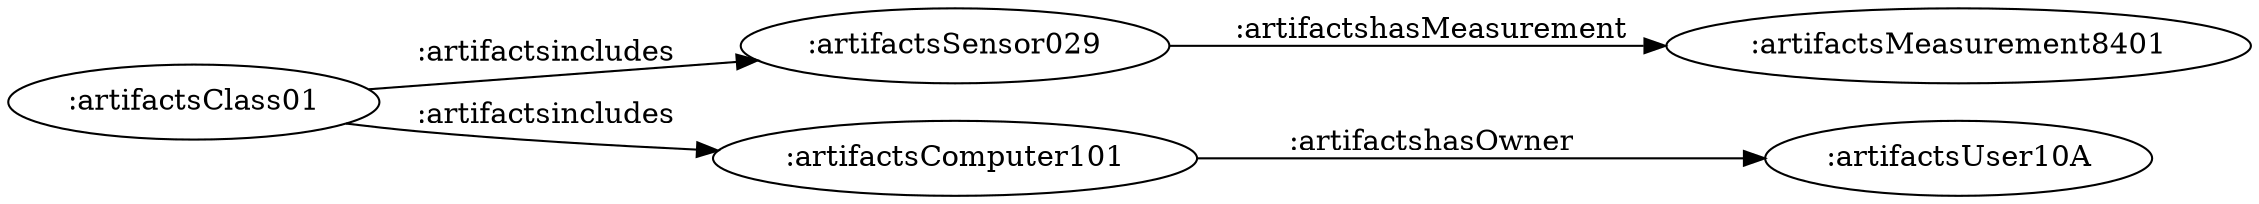 digraph ar2dtool_diagram { 
rankdir=LR;
size="1501"
	":artifactsSensor029" -> ":artifactsMeasurement8401" [ label = ":artifactshasMeasurement" ];
	":artifactsClass01" -> ":artifactsComputer101" [ label = ":artifactsincludes" ];
	":artifactsClass01" -> ":artifactsSensor029" [ label = ":artifactsincludes" ];
	":artifactsComputer101" -> ":artifactsUser10A" [ label = ":artifactshasOwner" ];

}
